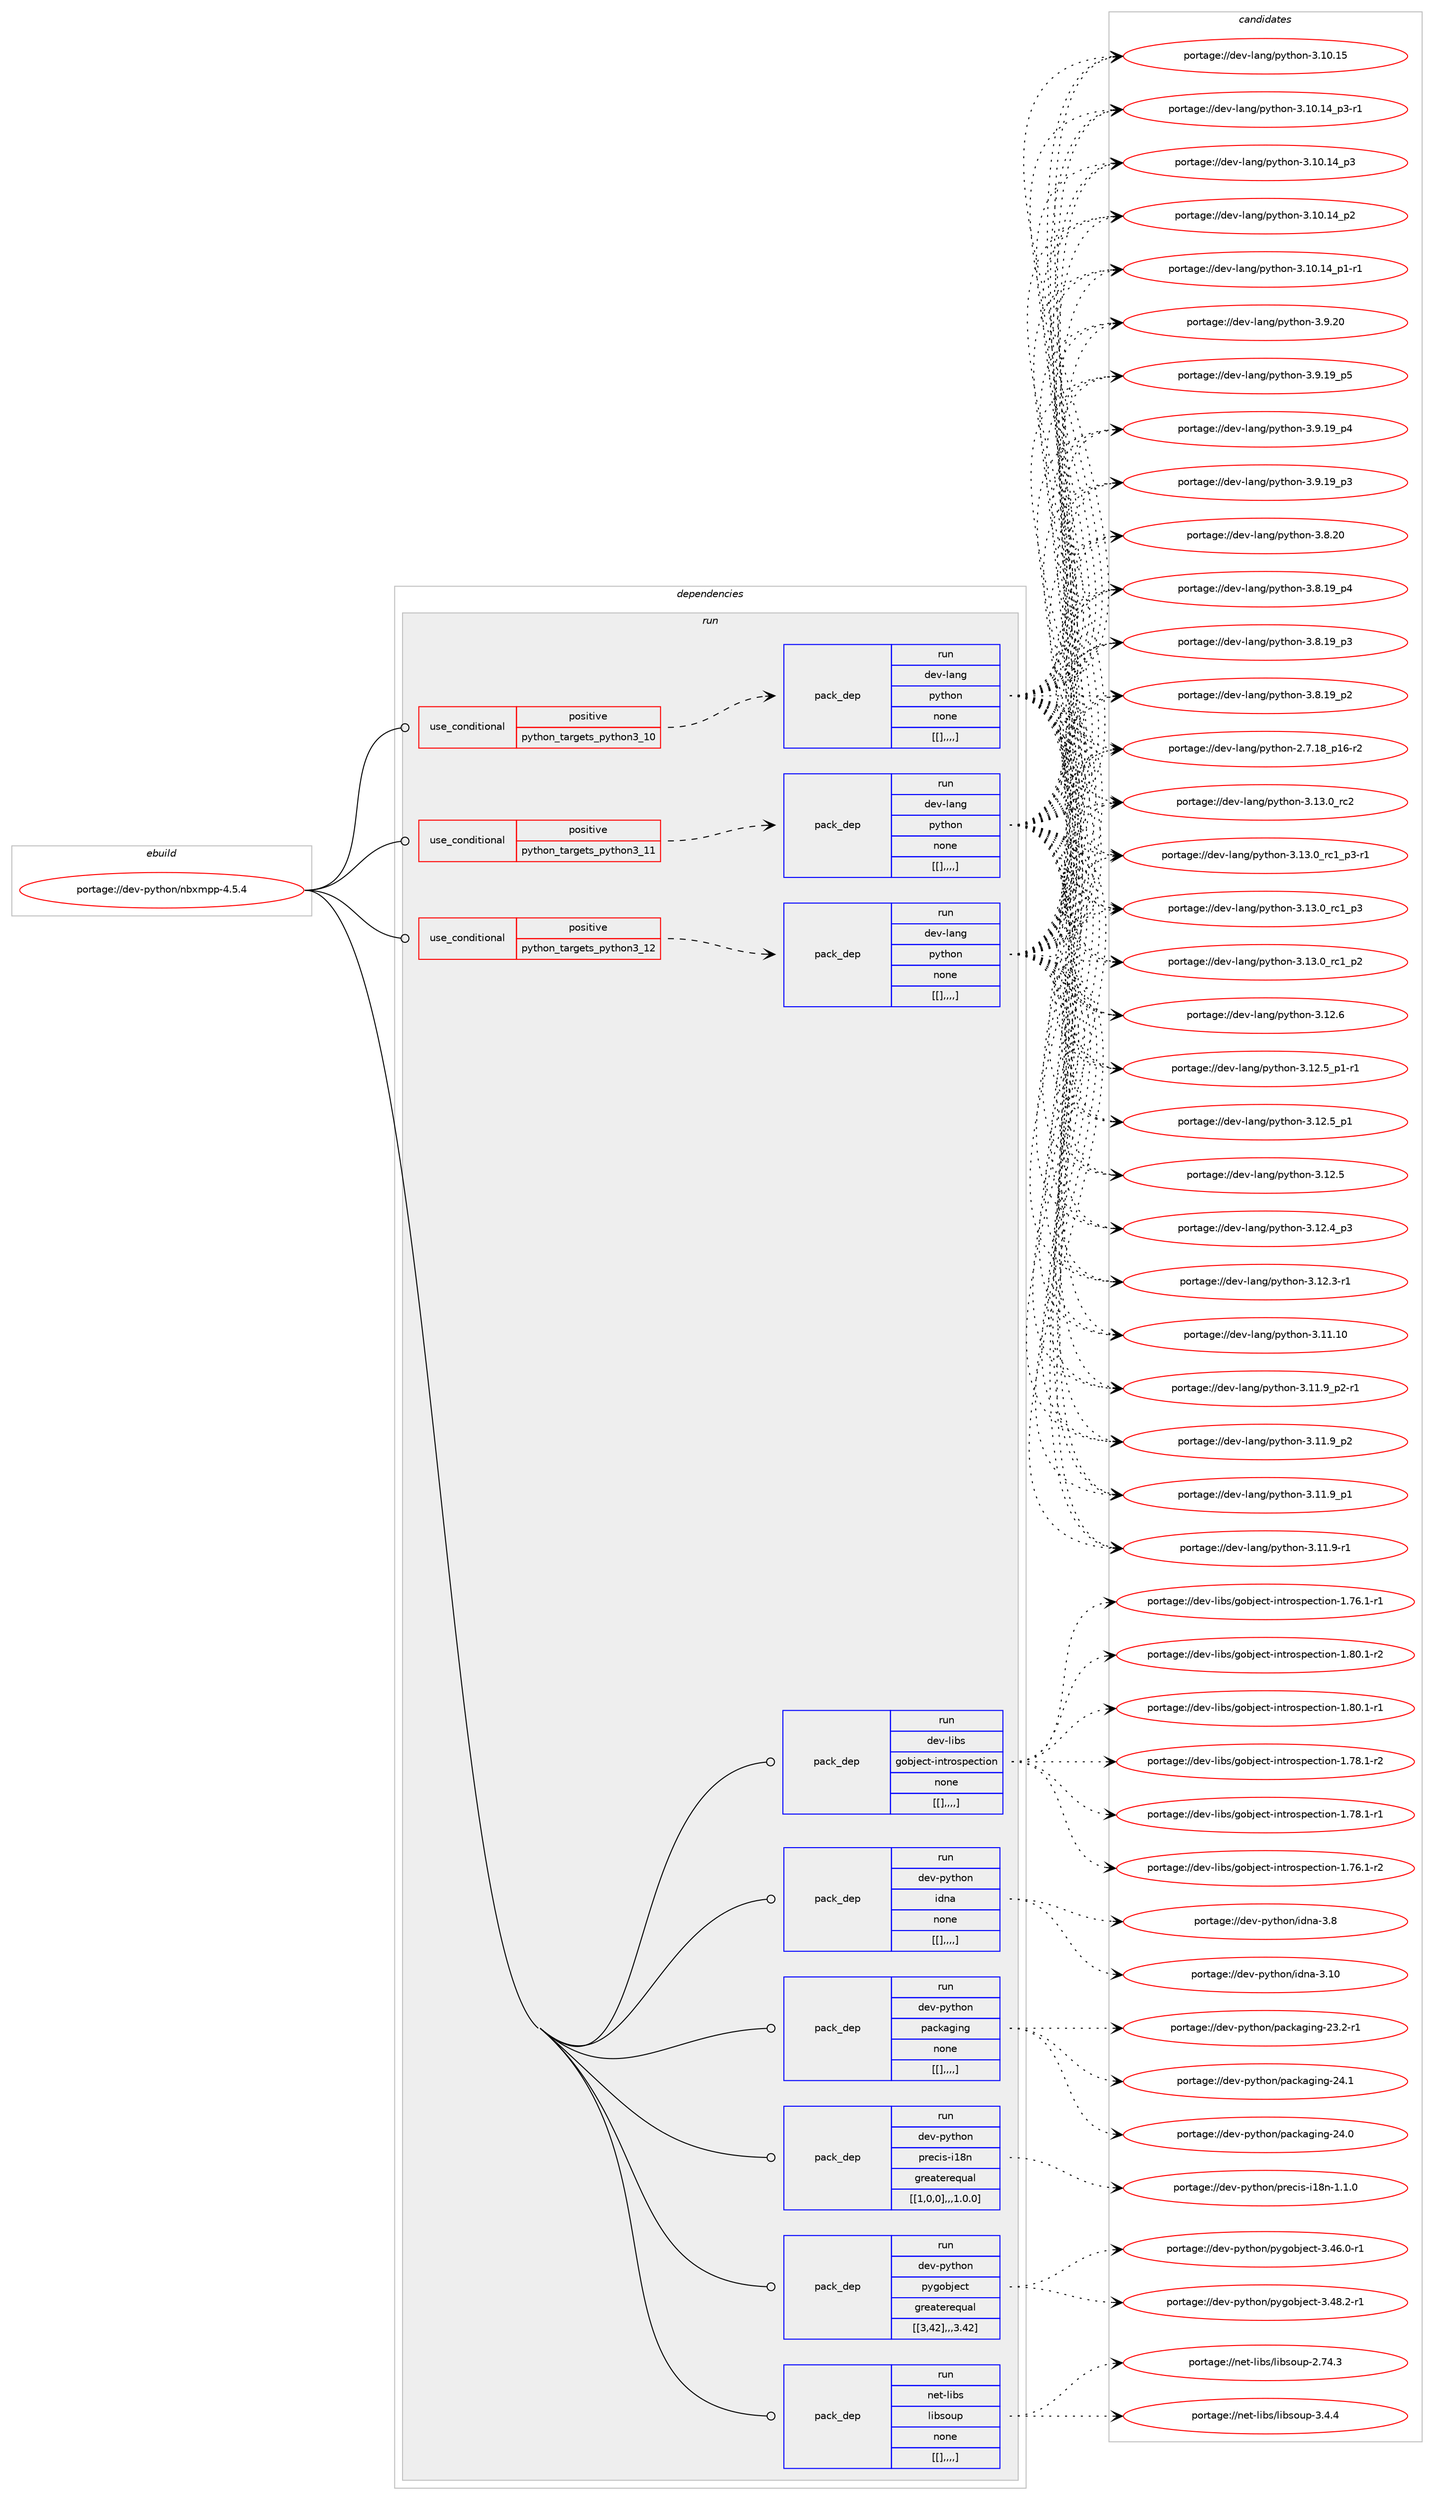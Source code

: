 digraph prolog {

# *************
# Graph options
# *************

newrank=true;
concentrate=true;
compound=true;
graph [rankdir=LR,fontname=Helvetica,fontsize=10,ranksep=1.5];#, ranksep=2.5, nodesep=0.2];
edge  [arrowhead=vee];
node  [fontname=Helvetica,fontsize=10];

# **********
# The ebuild
# **********

subgraph cluster_leftcol {
color=gray;
label=<<i>ebuild</i>>;
id [label="portage://dev-python/nbxmpp-4.5.4", color=red, width=4, href="../dev-python/nbxmpp-4.5.4.svg"];
}

# ****************
# The dependencies
# ****************

subgraph cluster_midcol {
color=gray;
label=<<i>dependencies</i>>;
subgraph cluster_compile {
fillcolor="#eeeeee";
style=filled;
label=<<i>compile</i>>;
}
subgraph cluster_compileandrun {
fillcolor="#eeeeee";
style=filled;
label=<<i>compile and run</i>>;
}
subgraph cluster_run {
fillcolor="#eeeeee";
style=filled;
label=<<i>run</i>>;
subgraph cond35877 {
dependency153556 [label=<<TABLE BORDER="0" CELLBORDER="1" CELLSPACING="0" CELLPADDING="4"><TR><TD ROWSPAN="3" CELLPADDING="10">use_conditional</TD></TR><TR><TD>positive</TD></TR><TR><TD>python_targets_python3_10</TD></TR></TABLE>>, shape=none, color=red];
subgraph pack116461 {
dependency153557 [label=<<TABLE BORDER="0" CELLBORDER="1" CELLSPACING="0" CELLPADDING="4" WIDTH="220"><TR><TD ROWSPAN="6" CELLPADDING="30">pack_dep</TD></TR><TR><TD WIDTH="110">run</TD></TR><TR><TD>dev-lang</TD></TR><TR><TD>python</TD></TR><TR><TD>none</TD></TR><TR><TD>[[],,,,]</TD></TR></TABLE>>, shape=none, color=blue];
}
dependency153556:e -> dependency153557:w [weight=20,style="dashed",arrowhead="vee"];
}
id:e -> dependency153556:w [weight=20,style="solid",arrowhead="odot"];
subgraph cond35878 {
dependency153558 [label=<<TABLE BORDER="0" CELLBORDER="1" CELLSPACING="0" CELLPADDING="4"><TR><TD ROWSPAN="3" CELLPADDING="10">use_conditional</TD></TR><TR><TD>positive</TD></TR><TR><TD>python_targets_python3_11</TD></TR></TABLE>>, shape=none, color=red];
subgraph pack116462 {
dependency153559 [label=<<TABLE BORDER="0" CELLBORDER="1" CELLSPACING="0" CELLPADDING="4" WIDTH="220"><TR><TD ROWSPAN="6" CELLPADDING="30">pack_dep</TD></TR><TR><TD WIDTH="110">run</TD></TR><TR><TD>dev-lang</TD></TR><TR><TD>python</TD></TR><TR><TD>none</TD></TR><TR><TD>[[],,,,]</TD></TR></TABLE>>, shape=none, color=blue];
}
dependency153558:e -> dependency153559:w [weight=20,style="dashed",arrowhead="vee"];
}
id:e -> dependency153558:w [weight=20,style="solid",arrowhead="odot"];
subgraph cond35879 {
dependency153560 [label=<<TABLE BORDER="0" CELLBORDER="1" CELLSPACING="0" CELLPADDING="4"><TR><TD ROWSPAN="3" CELLPADDING="10">use_conditional</TD></TR><TR><TD>positive</TD></TR><TR><TD>python_targets_python3_12</TD></TR></TABLE>>, shape=none, color=red];
subgraph pack116463 {
dependency153561 [label=<<TABLE BORDER="0" CELLBORDER="1" CELLSPACING="0" CELLPADDING="4" WIDTH="220"><TR><TD ROWSPAN="6" CELLPADDING="30">pack_dep</TD></TR><TR><TD WIDTH="110">run</TD></TR><TR><TD>dev-lang</TD></TR><TR><TD>python</TD></TR><TR><TD>none</TD></TR><TR><TD>[[],,,,]</TD></TR></TABLE>>, shape=none, color=blue];
}
dependency153560:e -> dependency153561:w [weight=20,style="dashed",arrowhead="vee"];
}
id:e -> dependency153560:w [weight=20,style="solid",arrowhead="odot"];
subgraph pack116464 {
dependency153562 [label=<<TABLE BORDER="0" CELLBORDER="1" CELLSPACING="0" CELLPADDING="4" WIDTH="220"><TR><TD ROWSPAN="6" CELLPADDING="30">pack_dep</TD></TR><TR><TD WIDTH="110">run</TD></TR><TR><TD>dev-libs</TD></TR><TR><TD>gobject-introspection</TD></TR><TR><TD>none</TD></TR><TR><TD>[[],,,,]</TD></TR></TABLE>>, shape=none, color=blue];
}
id:e -> dependency153562:w [weight=20,style="solid",arrowhead="odot"];
subgraph pack116465 {
dependency153563 [label=<<TABLE BORDER="0" CELLBORDER="1" CELLSPACING="0" CELLPADDING="4" WIDTH="220"><TR><TD ROWSPAN="6" CELLPADDING="30">pack_dep</TD></TR><TR><TD WIDTH="110">run</TD></TR><TR><TD>dev-python</TD></TR><TR><TD>idna</TD></TR><TR><TD>none</TD></TR><TR><TD>[[],,,,]</TD></TR></TABLE>>, shape=none, color=blue];
}
id:e -> dependency153563:w [weight=20,style="solid",arrowhead="odot"];
subgraph pack116466 {
dependency153564 [label=<<TABLE BORDER="0" CELLBORDER="1" CELLSPACING="0" CELLPADDING="4" WIDTH="220"><TR><TD ROWSPAN="6" CELLPADDING="30">pack_dep</TD></TR><TR><TD WIDTH="110">run</TD></TR><TR><TD>dev-python</TD></TR><TR><TD>packaging</TD></TR><TR><TD>none</TD></TR><TR><TD>[[],,,,]</TD></TR></TABLE>>, shape=none, color=blue];
}
id:e -> dependency153564:w [weight=20,style="solid",arrowhead="odot"];
subgraph pack116467 {
dependency153565 [label=<<TABLE BORDER="0" CELLBORDER="1" CELLSPACING="0" CELLPADDING="4" WIDTH="220"><TR><TD ROWSPAN="6" CELLPADDING="30">pack_dep</TD></TR><TR><TD WIDTH="110">run</TD></TR><TR><TD>dev-python</TD></TR><TR><TD>precis-i18n</TD></TR><TR><TD>greaterequal</TD></TR><TR><TD>[[1,0,0],,,1.0.0]</TD></TR></TABLE>>, shape=none, color=blue];
}
id:e -> dependency153565:w [weight=20,style="solid",arrowhead="odot"];
subgraph pack116468 {
dependency153566 [label=<<TABLE BORDER="0" CELLBORDER="1" CELLSPACING="0" CELLPADDING="4" WIDTH="220"><TR><TD ROWSPAN="6" CELLPADDING="30">pack_dep</TD></TR><TR><TD WIDTH="110">run</TD></TR><TR><TD>dev-python</TD></TR><TR><TD>pygobject</TD></TR><TR><TD>greaterequal</TD></TR><TR><TD>[[3,42],,,3.42]</TD></TR></TABLE>>, shape=none, color=blue];
}
id:e -> dependency153566:w [weight=20,style="solid",arrowhead="odot"];
subgraph pack116469 {
dependency153567 [label=<<TABLE BORDER="0" CELLBORDER="1" CELLSPACING="0" CELLPADDING="4" WIDTH="220"><TR><TD ROWSPAN="6" CELLPADDING="30">pack_dep</TD></TR><TR><TD WIDTH="110">run</TD></TR><TR><TD>net-libs</TD></TR><TR><TD>libsoup</TD></TR><TR><TD>none</TD></TR><TR><TD>[[],,,,]</TD></TR></TABLE>>, shape=none, color=blue];
}
id:e -> dependency153567:w [weight=20,style="solid",arrowhead="odot"];
}
}

# **************
# The candidates
# **************

subgraph cluster_choices {
rank=same;
color=gray;
label=<<i>candidates</i>>;

subgraph choice116461 {
color=black;
nodesep=1;
choice10010111845108971101034711212111610411111045514649514648951149950 [label="portage://dev-lang/python-3.13.0_rc2", color=red, width=4,href="../dev-lang/python-3.13.0_rc2.svg"];
choice1001011184510897110103471121211161041111104551464951464895114994995112514511449 [label="portage://dev-lang/python-3.13.0_rc1_p3-r1", color=red, width=4,href="../dev-lang/python-3.13.0_rc1_p3-r1.svg"];
choice100101118451089711010347112121116104111110455146495146489511499499511251 [label="portage://dev-lang/python-3.13.0_rc1_p3", color=red, width=4,href="../dev-lang/python-3.13.0_rc1_p3.svg"];
choice100101118451089711010347112121116104111110455146495146489511499499511250 [label="portage://dev-lang/python-3.13.0_rc1_p2", color=red, width=4,href="../dev-lang/python-3.13.0_rc1_p2.svg"];
choice10010111845108971101034711212111610411111045514649504654 [label="portage://dev-lang/python-3.12.6", color=red, width=4,href="../dev-lang/python-3.12.6.svg"];
choice1001011184510897110103471121211161041111104551464950465395112494511449 [label="portage://dev-lang/python-3.12.5_p1-r1", color=red, width=4,href="../dev-lang/python-3.12.5_p1-r1.svg"];
choice100101118451089711010347112121116104111110455146495046539511249 [label="portage://dev-lang/python-3.12.5_p1", color=red, width=4,href="../dev-lang/python-3.12.5_p1.svg"];
choice10010111845108971101034711212111610411111045514649504653 [label="portage://dev-lang/python-3.12.5", color=red, width=4,href="../dev-lang/python-3.12.5.svg"];
choice100101118451089711010347112121116104111110455146495046529511251 [label="portage://dev-lang/python-3.12.4_p3", color=red, width=4,href="../dev-lang/python-3.12.4_p3.svg"];
choice100101118451089711010347112121116104111110455146495046514511449 [label="portage://dev-lang/python-3.12.3-r1", color=red, width=4,href="../dev-lang/python-3.12.3-r1.svg"];
choice1001011184510897110103471121211161041111104551464949464948 [label="portage://dev-lang/python-3.11.10", color=red, width=4,href="../dev-lang/python-3.11.10.svg"];
choice1001011184510897110103471121211161041111104551464949465795112504511449 [label="portage://dev-lang/python-3.11.9_p2-r1", color=red, width=4,href="../dev-lang/python-3.11.9_p2-r1.svg"];
choice100101118451089711010347112121116104111110455146494946579511250 [label="portage://dev-lang/python-3.11.9_p2", color=red, width=4,href="../dev-lang/python-3.11.9_p2.svg"];
choice100101118451089711010347112121116104111110455146494946579511249 [label="portage://dev-lang/python-3.11.9_p1", color=red, width=4,href="../dev-lang/python-3.11.9_p1.svg"];
choice100101118451089711010347112121116104111110455146494946574511449 [label="portage://dev-lang/python-3.11.9-r1", color=red, width=4,href="../dev-lang/python-3.11.9-r1.svg"];
choice1001011184510897110103471121211161041111104551464948464953 [label="portage://dev-lang/python-3.10.15", color=red, width=4,href="../dev-lang/python-3.10.15.svg"];
choice100101118451089711010347112121116104111110455146494846495295112514511449 [label="portage://dev-lang/python-3.10.14_p3-r1", color=red, width=4,href="../dev-lang/python-3.10.14_p3-r1.svg"];
choice10010111845108971101034711212111610411111045514649484649529511251 [label="portage://dev-lang/python-3.10.14_p3", color=red, width=4,href="../dev-lang/python-3.10.14_p3.svg"];
choice10010111845108971101034711212111610411111045514649484649529511250 [label="portage://dev-lang/python-3.10.14_p2", color=red, width=4,href="../dev-lang/python-3.10.14_p2.svg"];
choice100101118451089711010347112121116104111110455146494846495295112494511449 [label="portage://dev-lang/python-3.10.14_p1-r1", color=red, width=4,href="../dev-lang/python-3.10.14_p1-r1.svg"];
choice10010111845108971101034711212111610411111045514657465048 [label="portage://dev-lang/python-3.9.20", color=red, width=4,href="../dev-lang/python-3.9.20.svg"];
choice100101118451089711010347112121116104111110455146574649579511253 [label="portage://dev-lang/python-3.9.19_p5", color=red, width=4,href="../dev-lang/python-3.9.19_p5.svg"];
choice100101118451089711010347112121116104111110455146574649579511252 [label="portage://dev-lang/python-3.9.19_p4", color=red, width=4,href="../dev-lang/python-3.9.19_p4.svg"];
choice100101118451089711010347112121116104111110455146574649579511251 [label="portage://dev-lang/python-3.9.19_p3", color=red, width=4,href="../dev-lang/python-3.9.19_p3.svg"];
choice10010111845108971101034711212111610411111045514656465048 [label="portage://dev-lang/python-3.8.20", color=red, width=4,href="../dev-lang/python-3.8.20.svg"];
choice100101118451089711010347112121116104111110455146564649579511252 [label="portage://dev-lang/python-3.8.19_p4", color=red, width=4,href="../dev-lang/python-3.8.19_p4.svg"];
choice100101118451089711010347112121116104111110455146564649579511251 [label="portage://dev-lang/python-3.8.19_p3", color=red, width=4,href="../dev-lang/python-3.8.19_p3.svg"];
choice100101118451089711010347112121116104111110455146564649579511250 [label="portage://dev-lang/python-3.8.19_p2", color=red, width=4,href="../dev-lang/python-3.8.19_p2.svg"];
choice100101118451089711010347112121116104111110455046554649569511249544511450 [label="portage://dev-lang/python-2.7.18_p16-r2", color=red, width=4,href="../dev-lang/python-2.7.18_p16-r2.svg"];
dependency153557:e -> choice10010111845108971101034711212111610411111045514649514648951149950:w [style=dotted,weight="100"];
dependency153557:e -> choice1001011184510897110103471121211161041111104551464951464895114994995112514511449:w [style=dotted,weight="100"];
dependency153557:e -> choice100101118451089711010347112121116104111110455146495146489511499499511251:w [style=dotted,weight="100"];
dependency153557:e -> choice100101118451089711010347112121116104111110455146495146489511499499511250:w [style=dotted,weight="100"];
dependency153557:e -> choice10010111845108971101034711212111610411111045514649504654:w [style=dotted,weight="100"];
dependency153557:e -> choice1001011184510897110103471121211161041111104551464950465395112494511449:w [style=dotted,weight="100"];
dependency153557:e -> choice100101118451089711010347112121116104111110455146495046539511249:w [style=dotted,weight="100"];
dependency153557:e -> choice10010111845108971101034711212111610411111045514649504653:w [style=dotted,weight="100"];
dependency153557:e -> choice100101118451089711010347112121116104111110455146495046529511251:w [style=dotted,weight="100"];
dependency153557:e -> choice100101118451089711010347112121116104111110455146495046514511449:w [style=dotted,weight="100"];
dependency153557:e -> choice1001011184510897110103471121211161041111104551464949464948:w [style=dotted,weight="100"];
dependency153557:e -> choice1001011184510897110103471121211161041111104551464949465795112504511449:w [style=dotted,weight="100"];
dependency153557:e -> choice100101118451089711010347112121116104111110455146494946579511250:w [style=dotted,weight="100"];
dependency153557:e -> choice100101118451089711010347112121116104111110455146494946579511249:w [style=dotted,weight="100"];
dependency153557:e -> choice100101118451089711010347112121116104111110455146494946574511449:w [style=dotted,weight="100"];
dependency153557:e -> choice1001011184510897110103471121211161041111104551464948464953:w [style=dotted,weight="100"];
dependency153557:e -> choice100101118451089711010347112121116104111110455146494846495295112514511449:w [style=dotted,weight="100"];
dependency153557:e -> choice10010111845108971101034711212111610411111045514649484649529511251:w [style=dotted,weight="100"];
dependency153557:e -> choice10010111845108971101034711212111610411111045514649484649529511250:w [style=dotted,weight="100"];
dependency153557:e -> choice100101118451089711010347112121116104111110455146494846495295112494511449:w [style=dotted,weight="100"];
dependency153557:e -> choice10010111845108971101034711212111610411111045514657465048:w [style=dotted,weight="100"];
dependency153557:e -> choice100101118451089711010347112121116104111110455146574649579511253:w [style=dotted,weight="100"];
dependency153557:e -> choice100101118451089711010347112121116104111110455146574649579511252:w [style=dotted,weight="100"];
dependency153557:e -> choice100101118451089711010347112121116104111110455146574649579511251:w [style=dotted,weight="100"];
dependency153557:e -> choice10010111845108971101034711212111610411111045514656465048:w [style=dotted,weight="100"];
dependency153557:e -> choice100101118451089711010347112121116104111110455146564649579511252:w [style=dotted,weight="100"];
dependency153557:e -> choice100101118451089711010347112121116104111110455146564649579511251:w [style=dotted,weight="100"];
dependency153557:e -> choice100101118451089711010347112121116104111110455146564649579511250:w [style=dotted,weight="100"];
dependency153557:e -> choice100101118451089711010347112121116104111110455046554649569511249544511450:w [style=dotted,weight="100"];
}
subgraph choice116462 {
color=black;
nodesep=1;
choice10010111845108971101034711212111610411111045514649514648951149950 [label="portage://dev-lang/python-3.13.0_rc2", color=red, width=4,href="../dev-lang/python-3.13.0_rc2.svg"];
choice1001011184510897110103471121211161041111104551464951464895114994995112514511449 [label="portage://dev-lang/python-3.13.0_rc1_p3-r1", color=red, width=4,href="../dev-lang/python-3.13.0_rc1_p3-r1.svg"];
choice100101118451089711010347112121116104111110455146495146489511499499511251 [label="portage://dev-lang/python-3.13.0_rc1_p3", color=red, width=4,href="../dev-lang/python-3.13.0_rc1_p3.svg"];
choice100101118451089711010347112121116104111110455146495146489511499499511250 [label="portage://dev-lang/python-3.13.0_rc1_p2", color=red, width=4,href="../dev-lang/python-3.13.0_rc1_p2.svg"];
choice10010111845108971101034711212111610411111045514649504654 [label="portage://dev-lang/python-3.12.6", color=red, width=4,href="../dev-lang/python-3.12.6.svg"];
choice1001011184510897110103471121211161041111104551464950465395112494511449 [label="portage://dev-lang/python-3.12.5_p1-r1", color=red, width=4,href="../dev-lang/python-3.12.5_p1-r1.svg"];
choice100101118451089711010347112121116104111110455146495046539511249 [label="portage://dev-lang/python-3.12.5_p1", color=red, width=4,href="../dev-lang/python-3.12.5_p1.svg"];
choice10010111845108971101034711212111610411111045514649504653 [label="portage://dev-lang/python-3.12.5", color=red, width=4,href="../dev-lang/python-3.12.5.svg"];
choice100101118451089711010347112121116104111110455146495046529511251 [label="portage://dev-lang/python-3.12.4_p3", color=red, width=4,href="../dev-lang/python-3.12.4_p3.svg"];
choice100101118451089711010347112121116104111110455146495046514511449 [label="portage://dev-lang/python-3.12.3-r1", color=red, width=4,href="../dev-lang/python-3.12.3-r1.svg"];
choice1001011184510897110103471121211161041111104551464949464948 [label="portage://dev-lang/python-3.11.10", color=red, width=4,href="../dev-lang/python-3.11.10.svg"];
choice1001011184510897110103471121211161041111104551464949465795112504511449 [label="portage://dev-lang/python-3.11.9_p2-r1", color=red, width=4,href="../dev-lang/python-3.11.9_p2-r1.svg"];
choice100101118451089711010347112121116104111110455146494946579511250 [label="portage://dev-lang/python-3.11.9_p2", color=red, width=4,href="../dev-lang/python-3.11.9_p2.svg"];
choice100101118451089711010347112121116104111110455146494946579511249 [label="portage://dev-lang/python-3.11.9_p1", color=red, width=4,href="../dev-lang/python-3.11.9_p1.svg"];
choice100101118451089711010347112121116104111110455146494946574511449 [label="portage://dev-lang/python-3.11.9-r1", color=red, width=4,href="../dev-lang/python-3.11.9-r1.svg"];
choice1001011184510897110103471121211161041111104551464948464953 [label="portage://dev-lang/python-3.10.15", color=red, width=4,href="../dev-lang/python-3.10.15.svg"];
choice100101118451089711010347112121116104111110455146494846495295112514511449 [label="portage://dev-lang/python-3.10.14_p3-r1", color=red, width=4,href="../dev-lang/python-3.10.14_p3-r1.svg"];
choice10010111845108971101034711212111610411111045514649484649529511251 [label="portage://dev-lang/python-3.10.14_p3", color=red, width=4,href="../dev-lang/python-3.10.14_p3.svg"];
choice10010111845108971101034711212111610411111045514649484649529511250 [label="portage://dev-lang/python-3.10.14_p2", color=red, width=4,href="../dev-lang/python-3.10.14_p2.svg"];
choice100101118451089711010347112121116104111110455146494846495295112494511449 [label="portage://dev-lang/python-3.10.14_p1-r1", color=red, width=4,href="../dev-lang/python-3.10.14_p1-r1.svg"];
choice10010111845108971101034711212111610411111045514657465048 [label="portage://dev-lang/python-3.9.20", color=red, width=4,href="../dev-lang/python-3.9.20.svg"];
choice100101118451089711010347112121116104111110455146574649579511253 [label="portage://dev-lang/python-3.9.19_p5", color=red, width=4,href="../dev-lang/python-3.9.19_p5.svg"];
choice100101118451089711010347112121116104111110455146574649579511252 [label="portage://dev-lang/python-3.9.19_p4", color=red, width=4,href="../dev-lang/python-3.9.19_p4.svg"];
choice100101118451089711010347112121116104111110455146574649579511251 [label="portage://dev-lang/python-3.9.19_p3", color=red, width=4,href="../dev-lang/python-3.9.19_p3.svg"];
choice10010111845108971101034711212111610411111045514656465048 [label="portage://dev-lang/python-3.8.20", color=red, width=4,href="../dev-lang/python-3.8.20.svg"];
choice100101118451089711010347112121116104111110455146564649579511252 [label="portage://dev-lang/python-3.8.19_p4", color=red, width=4,href="../dev-lang/python-3.8.19_p4.svg"];
choice100101118451089711010347112121116104111110455146564649579511251 [label="portage://dev-lang/python-3.8.19_p3", color=red, width=4,href="../dev-lang/python-3.8.19_p3.svg"];
choice100101118451089711010347112121116104111110455146564649579511250 [label="portage://dev-lang/python-3.8.19_p2", color=red, width=4,href="../dev-lang/python-3.8.19_p2.svg"];
choice100101118451089711010347112121116104111110455046554649569511249544511450 [label="portage://dev-lang/python-2.7.18_p16-r2", color=red, width=4,href="../dev-lang/python-2.7.18_p16-r2.svg"];
dependency153559:e -> choice10010111845108971101034711212111610411111045514649514648951149950:w [style=dotted,weight="100"];
dependency153559:e -> choice1001011184510897110103471121211161041111104551464951464895114994995112514511449:w [style=dotted,weight="100"];
dependency153559:e -> choice100101118451089711010347112121116104111110455146495146489511499499511251:w [style=dotted,weight="100"];
dependency153559:e -> choice100101118451089711010347112121116104111110455146495146489511499499511250:w [style=dotted,weight="100"];
dependency153559:e -> choice10010111845108971101034711212111610411111045514649504654:w [style=dotted,weight="100"];
dependency153559:e -> choice1001011184510897110103471121211161041111104551464950465395112494511449:w [style=dotted,weight="100"];
dependency153559:e -> choice100101118451089711010347112121116104111110455146495046539511249:w [style=dotted,weight="100"];
dependency153559:e -> choice10010111845108971101034711212111610411111045514649504653:w [style=dotted,weight="100"];
dependency153559:e -> choice100101118451089711010347112121116104111110455146495046529511251:w [style=dotted,weight="100"];
dependency153559:e -> choice100101118451089711010347112121116104111110455146495046514511449:w [style=dotted,weight="100"];
dependency153559:e -> choice1001011184510897110103471121211161041111104551464949464948:w [style=dotted,weight="100"];
dependency153559:e -> choice1001011184510897110103471121211161041111104551464949465795112504511449:w [style=dotted,weight="100"];
dependency153559:e -> choice100101118451089711010347112121116104111110455146494946579511250:w [style=dotted,weight="100"];
dependency153559:e -> choice100101118451089711010347112121116104111110455146494946579511249:w [style=dotted,weight="100"];
dependency153559:e -> choice100101118451089711010347112121116104111110455146494946574511449:w [style=dotted,weight="100"];
dependency153559:e -> choice1001011184510897110103471121211161041111104551464948464953:w [style=dotted,weight="100"];
dependency153559:e -> choice100101118451089711010347112121116104111110455146494846495295112514511449:w [style=dotted,weight="100"];
dependency153559:e -> choice10010111845108971101034711212111610411111045514649484649529511251:w [style=dotted,weight="100"];
dependency153559:e -> choice10010111845108971101034711212111610411111045514649484649529511250:w [style=dotted,weight="100"];
dependency153559:e -> choice100101118451089711010347112121116104111110455146494846495295112494511449:w [style=dotted,weight="100"];
dependency153559:e -> choice10010111845108971101034711212111610411111045514657465048:w [style=dotted,weight="100"];
dependency153559:e -> choice100101118451089711010347112121116104111110455146574649579511253:w [style=dotted,weight="100"];
dependency153559:e -> choice100101118451089711010347112121116104111110455146574649579511252:w [style=dotted,weight="100"];
dependency153559:e -> choice100101118451089711010347112121116104111110455146574649579511251:w [style=dotted,weight="100"];
dependency153559:e -> choice10010111845108971101034711212111610411111045514656465048:w [style=dotted,weight="100"];
dependency153559:e -> choice100101118451089711010347112121116104111110455146564649579511252:w [style=dotted,weight="100"];
dependency153559:e -> choice100101118451089711010347112121116104111110455146564649579511251:w [style=dotted,weight="100"];
dependency153559:e -> choice100101118451089711010347112121116104111110455146564649579511250:w [style=dotted,weight="100"];
dependency153559:e -> choice100101118451089711010347112121116104111110455046554649569511249544511450:w [style=dotted,weight="100"];
}
subgraph choice116463 {
color=black;
nodesep=1;
choice10010111845108971101034711212111610411111045514649514648951149950 [label="portage://dev-lang/python-3.13.0_rc2", color=red, width=4,href="../dev-lang/python-3.13.0_rc2.svg"];
choice1001011184510897110103471121211161041111104551464951464895114994995112514511449 [label="portage://dev-lang/python-3.13.0_rc1_p3-r1", color=red, width=4,href="../dev-lang/python-3.13.0_rc1_p3-r1.svg"];
choice100101118451089711010347112121116104111110455146495146489511499499511251 [label="portage://dev-lang/python-3.13.0_rc1_p3", color=red, width=4,href="../dev-lang/python-3.13.0_rc1_p3.svg"];
choice100101118451089711010347112121116104111110455146495146489511499499511250 [label="portage://dev-lang/python-3.13.0_rc1_p2", color=red, width=4,href="../dev-lang/python-3.13.0_rc1_p2.svg"];
choice10010111845108971101034711212111610411111045514649504654 [label="portage://dev-lang/python-3.12.6", color=red, width=4,href="../dev-lang/python-3.12.6.svg"];
choice1001011184510897110103471121211161041111104551464950465395112494511449 [label="portage://dev-lang/python-3.12.5_p1-r1", color=red, width=4,href="../dev-lang/python-3.12.5_p1-r1.svg"];
choice100101118451089711010347112121116104111110455146495046539511249 [label="portage://dev-lang/python-3.12.5_p1", color=red, width=4,href="../dev-lang/python-3.12.5_p1.svg"];
choice10010111845108971101034711212111610411111045514649504653 [label="portage://dev-lang/python-3.12.5", color=red, width=4,href="../dev-lang/python-3.12.5.svg"];
choice100101118451089711010347112121116104111110455146495046529511251 [label="portage://dev-lang/python-3.12.4_p3", color=red, width=4,href="../dev-lang/python-3.12.4_p3.svg"];
choice100101118451089711010347112121116104111110455146495046514511449 [label="portage://dev-lang/python-3.12.3-r1", color=red, width=4,href="../dev-lang/python-3.12.3-r1.svg"];
choice1001011184510897110103471121211161041111104551464949464948 [label="portage://dev-lang/python-3.11.10", color=red, width=4,href="../dev-lang/python-3.11.10.svg"];
choice1001011184510897110103471121211161041111104551464949465795112504511449 [label="portage://dev-lang/python-3.11.9_p2-r1", color=red, width=4,href="../dev-lang/python-3.11.9_p2-r1.svg"];
choice100101118451089711010347112121116104111110455146494946579511250 [label="portage://dev-lang/python-3.11.9_p2", color=red, width=4,href="../dev-lang/python-3.11.9_p2.svg"];
choice100101118451089711010347112121116104111110455146494946579511249 [label="portage://dev-lang/python-3.11.9_p1", color=red, width=4,href="../dev-lang/python-3.11.9_p1.svg"];
choice100101118451089711010347112121116104111110455146494946574511449 [label="portage://dev-lang/python-3.11.9-r1", color=red, width=4,href="../dev-lang/python-3.11.9-r1.svg"];
choice1001011184510897110103471121211161041111104551464948464953 [label="portage://dev-lang/python-3.10.15", color=red, width=4,href="../dev-lang/python-3.10.15.svg"];
choice100101118451089711010347112121116104111110455146494846495295112514511449 [label="portage://dev-lang/python-3.10.14_p3-r1", color=red, width=4,href="../dev-lang/python-3.10.14_p3-r1.svg"];
choice10010111845108971101034711212111610411111045514649484649529511251 [label="portage://dev-lang/python-3.10.14_p3", color=red, width=4,href="../dev-lang/python-3.10.14_p3.svg"];
choice10010111845108971101034711212111610411111045514649484649529511250 [label="portage://dev-lang/python-3.10.14_p2", color=red, width=4,href="../dev-lang/python-3.10.14_p2.svg"];
choice100101118451089711010347112121116104111110455146494846495295112494511449 [label="portage://dev-lang/python-3.10.14_p1-r1", color=red, width=4,href="../dev-lang/python-3.10.14_p1-r1.svg"];
choice10010111845108971101034711212111610411111045514657465048 [label="portage://dev-lang/python-3.9.20", color=red, width=4,href="../dev-lang/python-3.9.20.svg"];
choice100101118451089711010347112121116104111110455146574649579511253 [label="portage://dev-lang/python-3.9.19_p5", color=red, width=4,href="../dev-lang/python-3.9.19_p5.svg"];
choice100101118451089711010347112121116104111110455146574649579511252 [label="portage://dev-lang/python-3.9.19_p4", color=red, width=4,href="../dev-lang/python-3.9.19_p4.svg"];
choice100101118451089711010347112121116104111110455146574649579511251 [label="portage://dev-lang/python-3.9.19_p3", color=red, width=4,href="../dev-lang/python-3.9.19_p3.svg"];
choice10010111845108971101034711212111610411111045514656465048 [label="portage://dev-lang/python-3.8.20", color=red, width=4,href="../dev-lang/python-3.8.20.svg"];
choice100101118451089711010347112121116104111110455146564649579511252 [label="portage://dev-lang/python-3.8.19_p4", color=red, width=4,href="../dev-lang/python-3.8.19_p4.svg"];
choice100101118451089711010347112121116104111110455146564649579511251 [label="portage://dev-lang/python-3.8.19_p3", color=red, width=4,href="../dev-lang/python-3.8.19_p3.svg"];
choice100101118451089711010347112121116104111110455146564649579511250 [label="portage://dev-lang/python-3.8.19_p2", color=red, width=4,href="../dev-lang/python-3.8.19_p2.svg"];
choice100101118451089711010347112121116104111110455046554649569511249544511450 [label="portage://dev-lang/python-2.7.18_p16-r2", color=red, width=4,href="../dev-lang/python-2.7.18_p16-r2.svg"];
dependency153561:e -> choice10010111845108971101034711212111610411111045514649514648951149950:w [style=dotted,weight="100"];
dependency153561:e -> choice1001011184510897110103471121211161041111104551464951464895114994995112514511449:w [style=dotted,weight="100"];
dependency153561:e -> choice100101118451089711010347112121116104111110455146495146489511499499511251:w [style=dotted,weight="100"];
dependency153561:e -> choice100101118451089711010347112121116104111110455146495146489511499499511250:w [style=dotted,weight="100"];
dependency153561:e -> choice10010111845108971101034711212111610411111045514649504654:w [style=dotted,weight="100"];
dependency153561:e -> choice1001011184510897110103471121211161041111104551464950465395112494511449:w [style=dotted,weight="100"];
dependency153561:e -> choice100101118451089711010347112121116104111110455146495046539511249:w [style=dotted,weight="100"];
dependency153561:e -> choice10010111845108971101034711212111610411111045514649504653:w [style=dotted,weight="100"];
dependency153561:e -> choice100101118451089711010347112121116104111110455146495046529511251:w [style=dotted,weight="100"];
dependency153561:e -> choice100101118451089711010347112121116104111110455146495046514511449:w [style=dotted,weight="100"];
dependency153561:e -> choice1001011184510897110103471121211161041111104551464949464948:w [style=dotted,weight="100"];
dependency153561:e -> choice1001011184510897110103471121211161041111104551464949465795112504511449:w [style=dotted,weight="100"];
dependency153561:e -> choice100101118451089711010347112121116104111110455146494946579511250:w [style=dotted,weight="100"];
dependency153561:e -> choice100101118451089711010347112121116104111110455146494946579511249:w [style=dotted,weight="100"];
dependency153561:e -> choice100101118451089711010347112121116104111110455146494946574511449:w [style=dotted,weight="100"];
dependency153561:e -> choice1001011184510897110103471121211161041111104551464948464953:w [style=dotted,weight="100"];
dependency153561:e -> choice100101118451089711010347112121116104111110455146494846495295112514511449:w [style=dotted,weight="100"];
dependency153561:e -> choice10010111845108971101034711212111610411111045514649484649529511251:w [style=dotted,weight="100"];
dependency153561:e -> choice10010111845108971101034711212111610411111045514649484649529511250:w [style=dotted,weight="100"];
dependency153561:e -> choice100101118451089711010347112121116104111110455146494846495295112494511449:w [style=dotted,weight="100"];
dependency153561:e -> choice10010111845108971101034711212111610411111045514657465048:w [style=dotted,weight="100"];
dependency153561:e -> choice100101118451089711010347112121116104111110455146574649579511253:w [style=dotted,weight="100"];
dependency153561:e -> choice100101118451089711010347112121116104111110455146574649579511252:w [style=dotted,weight="100"];
dependency153561:e -> choice100101118451089711010347112121116104111110455146574649579511251:w [style=dotted,weight="100"];
dependency153561:e -> choice10010111845108971101034711212111610411111045514656465048:w [style=dotted,weight="100"];
dependency153561:e -> choice100101118451089711010347112121116104111110455146564649579511252:w [style=dotted,weight="100"];
dependency153561:e -> choice100101118451089711010347112121116104111110455146564649579511251:w [style=dotted,weight="100"];
dependency153561:e -> choice100101118451089711010347112121116104111110455146564649579511250:w [style=dotted,weight="100"];
dependency153561:e -> choice100101118451089711010347112121116104111110455046554649569511249544511450:w [style=dotted,weight="100"];
}
subgraph choice116464 {
color=black;
nodesep=1;
choice10010111845108105981154710311198106101991164510511011611411111511210199116105111110454946564846494511450 [label="portage://dev-libs/gobject-introspection-1.80.1-r2", color=red, width=4,href="../dev-libs/gobject-introspection-1.80.1-r2.svg"];
choice10010111845108105981154710311198106101991164510511011611411111511210199116105111110454946564846494511449 [label="portage://dev-libs/gobject-introspection-1.80.1-r1", color=red, width=4,href="../dev-libs/gobject-introspection-1.80.1-r1.svg"];
choice10010111845108105981154710311198106101991164510511011611411111511210199116105111110454946555646494511450 [label="portage://dev-libs/gobject-introspection-1.78.1-r2", color=red, width=4,href="../dev-libs/gobject-introspection-1.78.1-r2.svg"];
choice10010111845108105981154710311198106101991164510511011611411111511210199116105111110454946555646494511449 [label="portage://dev-libs/gobject-introspection-1.78.1-r1", color=red, width=4,href="../dev-libs/gobject-introspection-1.78.1-r1.svg"];
choice10010111845108105981154710311198106101991164510511011611411111511210199116105111110454946555446494511450 [label="portage://dev-libs/gobject-introspection-1.76.1-r2", color=red, width=4,href="../dev-libs/gobject-introspection-1.76.1-r2.svg"];
choice10010111845108105981154710311198106101991164510511011611411111511210199116105111110454946555446494511449 [label="portage://dev-libs/gobject-introspection-1.76.1-r1", color=red, width=4,href="../dev-libs/gobject-introspection-1.76.1-r1.svg"];
dependency153562:e -> choice10010111845108105981154710311198106101991164510511011611411111511210199116105111110454946564846494511450:w [style=dotted,weight="100"];
dependency153562:e -> choice10010111845108105981154710311198106101991164510511011611411111511210199116105111110454946564846494511449:w [style=dotted,weight="100"];
dependency153562:e -> choice10010111845108105981154710311198106101991164510511011611411111511210199116105111110454946555646494511450:w [style=dotted,weight="100"];
dependency153562:e -> choice10010111845108105981154710311198106101991164510511011611411111511210199116105111110454946555646494511449:w [style=dotted,weight="100"];
dependency153562:e -> choice10010111845108105981154710311198106101991164510511011611411111511210199116105111110454946555446494511450:w [style=dotted,weight="100"];
dependency153562:e -> choice10010111845108105981154710311198106101991164510511011611411111511210199116105111110454946555446494511449:w [style=dotted,weight="100"];
}
subgraph choice116465 {
color=black;
nodesep=1;
choice1001011184511212111610411111047105100110974551464948 [label="portage://dev-python/idna-3.10", color=red, width=4,href="../dev-python/idna-3.10.svg"];
choice10010111845112121116104111110471051001109745514656 [label="portage://dev-python/idna-3.8", color=red, width=4,href="../dev-python/idna-3.8.svg"];
dependency153563:e -> choice1001011184511212111610411111047105100110974551464948:w [style=dotted,weight="100"];
dependency153563:e -> choice10010111845112121116104111110471051001109745514656:w [style=dotted,weight="100"];
}
subgraph choice116466 {
color=black;
nodesep=1;
choice10010111845112121116104111110471129799107971031051101034550524649 [label="portage://dev-python/packaging-24.1", color=red, width=4,href="../dev-python/packaging-24.1.svg"];
choice10010111845112121116104111110471129799107971031051101034550524648 [label="portage://dev-python/packaging-24.0", color=red, width=4,href="../dev-python/packaging-24.0.svg"];
choice100101118451121211161041111104711297991079710310511010345505146504511449 [label="portage://dev-python/packaging-23.2-r1", color=red, width=4,href="../dev-python/packaging-23.2-r1.svg"];
dependency153564:e -> choice10010111845112121116104111110471129799107971031051101034550524649:w [style=dotted,weight="100"];
dependency153564:e -> choice10010111845112121116104111110471129799107971031051101034550524648:w [style=dotted,weight="100"];
dependency153564:e -> choice100101118451121211161041111104711297991079710310511010345505146504511449:w [style=dotted,weight="100"];
}
subgraph choice116467 {
color=black;
nodesep=1;
choice100101118451121211161041111104711211410199105115451054956110454946494648 [label="portage://dev-python/precis-i18n-1.1.0", color=red, width=4,href="../dev-python/precis-i18n-1.1.0.svg"];
dependency153565:e -> choice100101118451121211161041111104711211410199105115451054956110454946494648:w [style=dotted,weight="100"];
}
subgraph choice116468 {
color=black;
nodesep=1;
choice10010111845112121116104111110471121211031119810610199116455146525646504511449 [label="portage://dev-python/pygobject-3.48.2-r1", color=red, width=4,href="../dev-python/pygobject-3.48.2-r1.svg"];
choice10010111845112121116104111110471121211031119810610199116455146525446484511449 [label="portage://dev-python/pygobject-3.46.0-r1", color=red, width=4,href="../dev-python/pygobject-3.46.0-r1.svg"];
dependency153566:e -> choice10010111845112121116104111110471121211031119810610199116455146525646504511449:w [style=dotted,weight="100"];
dependency153566:e -> choice10010111845112121116104111110471121211031119810610199116455146525446484511449:w [style=dotted,weight="100"];
}
subgraph choice116469 {
color=black;
nodesep=1;
choice11010111645108105981154710810598115111117112455146524652 [label="portage://net-libs/libsoup-3.4.4", color=red, width=4,href="../net-libs/libsoup-3.4.4.svg"];
choice1101011164510810598115471081059811511111711245504655524651 [label="portage://net-libs/libsoup-2.74.3", color=red, width=4,href="../net-libs/libsoup-2.74.3.svg"];
dependency153567:e -> choice11010111645108105981154710810598115111117112455146524652:w [style=dotted,weight="100"];
dependency153567:e -> choice1101011164510810598115471081059811511111711245504655524651:w [style=dotted,weight="100"];
}
}

}
